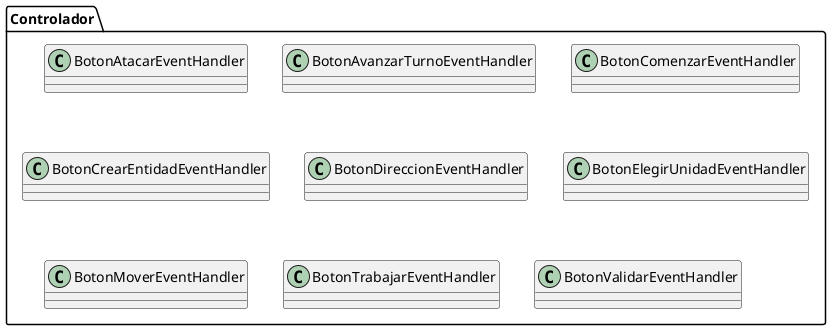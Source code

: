 @startuml

package Controlador <<Folder>> {
    class BotonAtacarEventHandler
    class BotonAvanzarTurnoEventHandler
    class BotonComenzarEventHandler
    class BotonCrearEntidadEventHandler
    class BotonDireccionEventHandler
    class BotonElegirUnidadEventHandler
    class BotonMoverEventHandler
    class BotonTrabajarEventHandler
    class BotonValidarEventHandler
}

@enduml